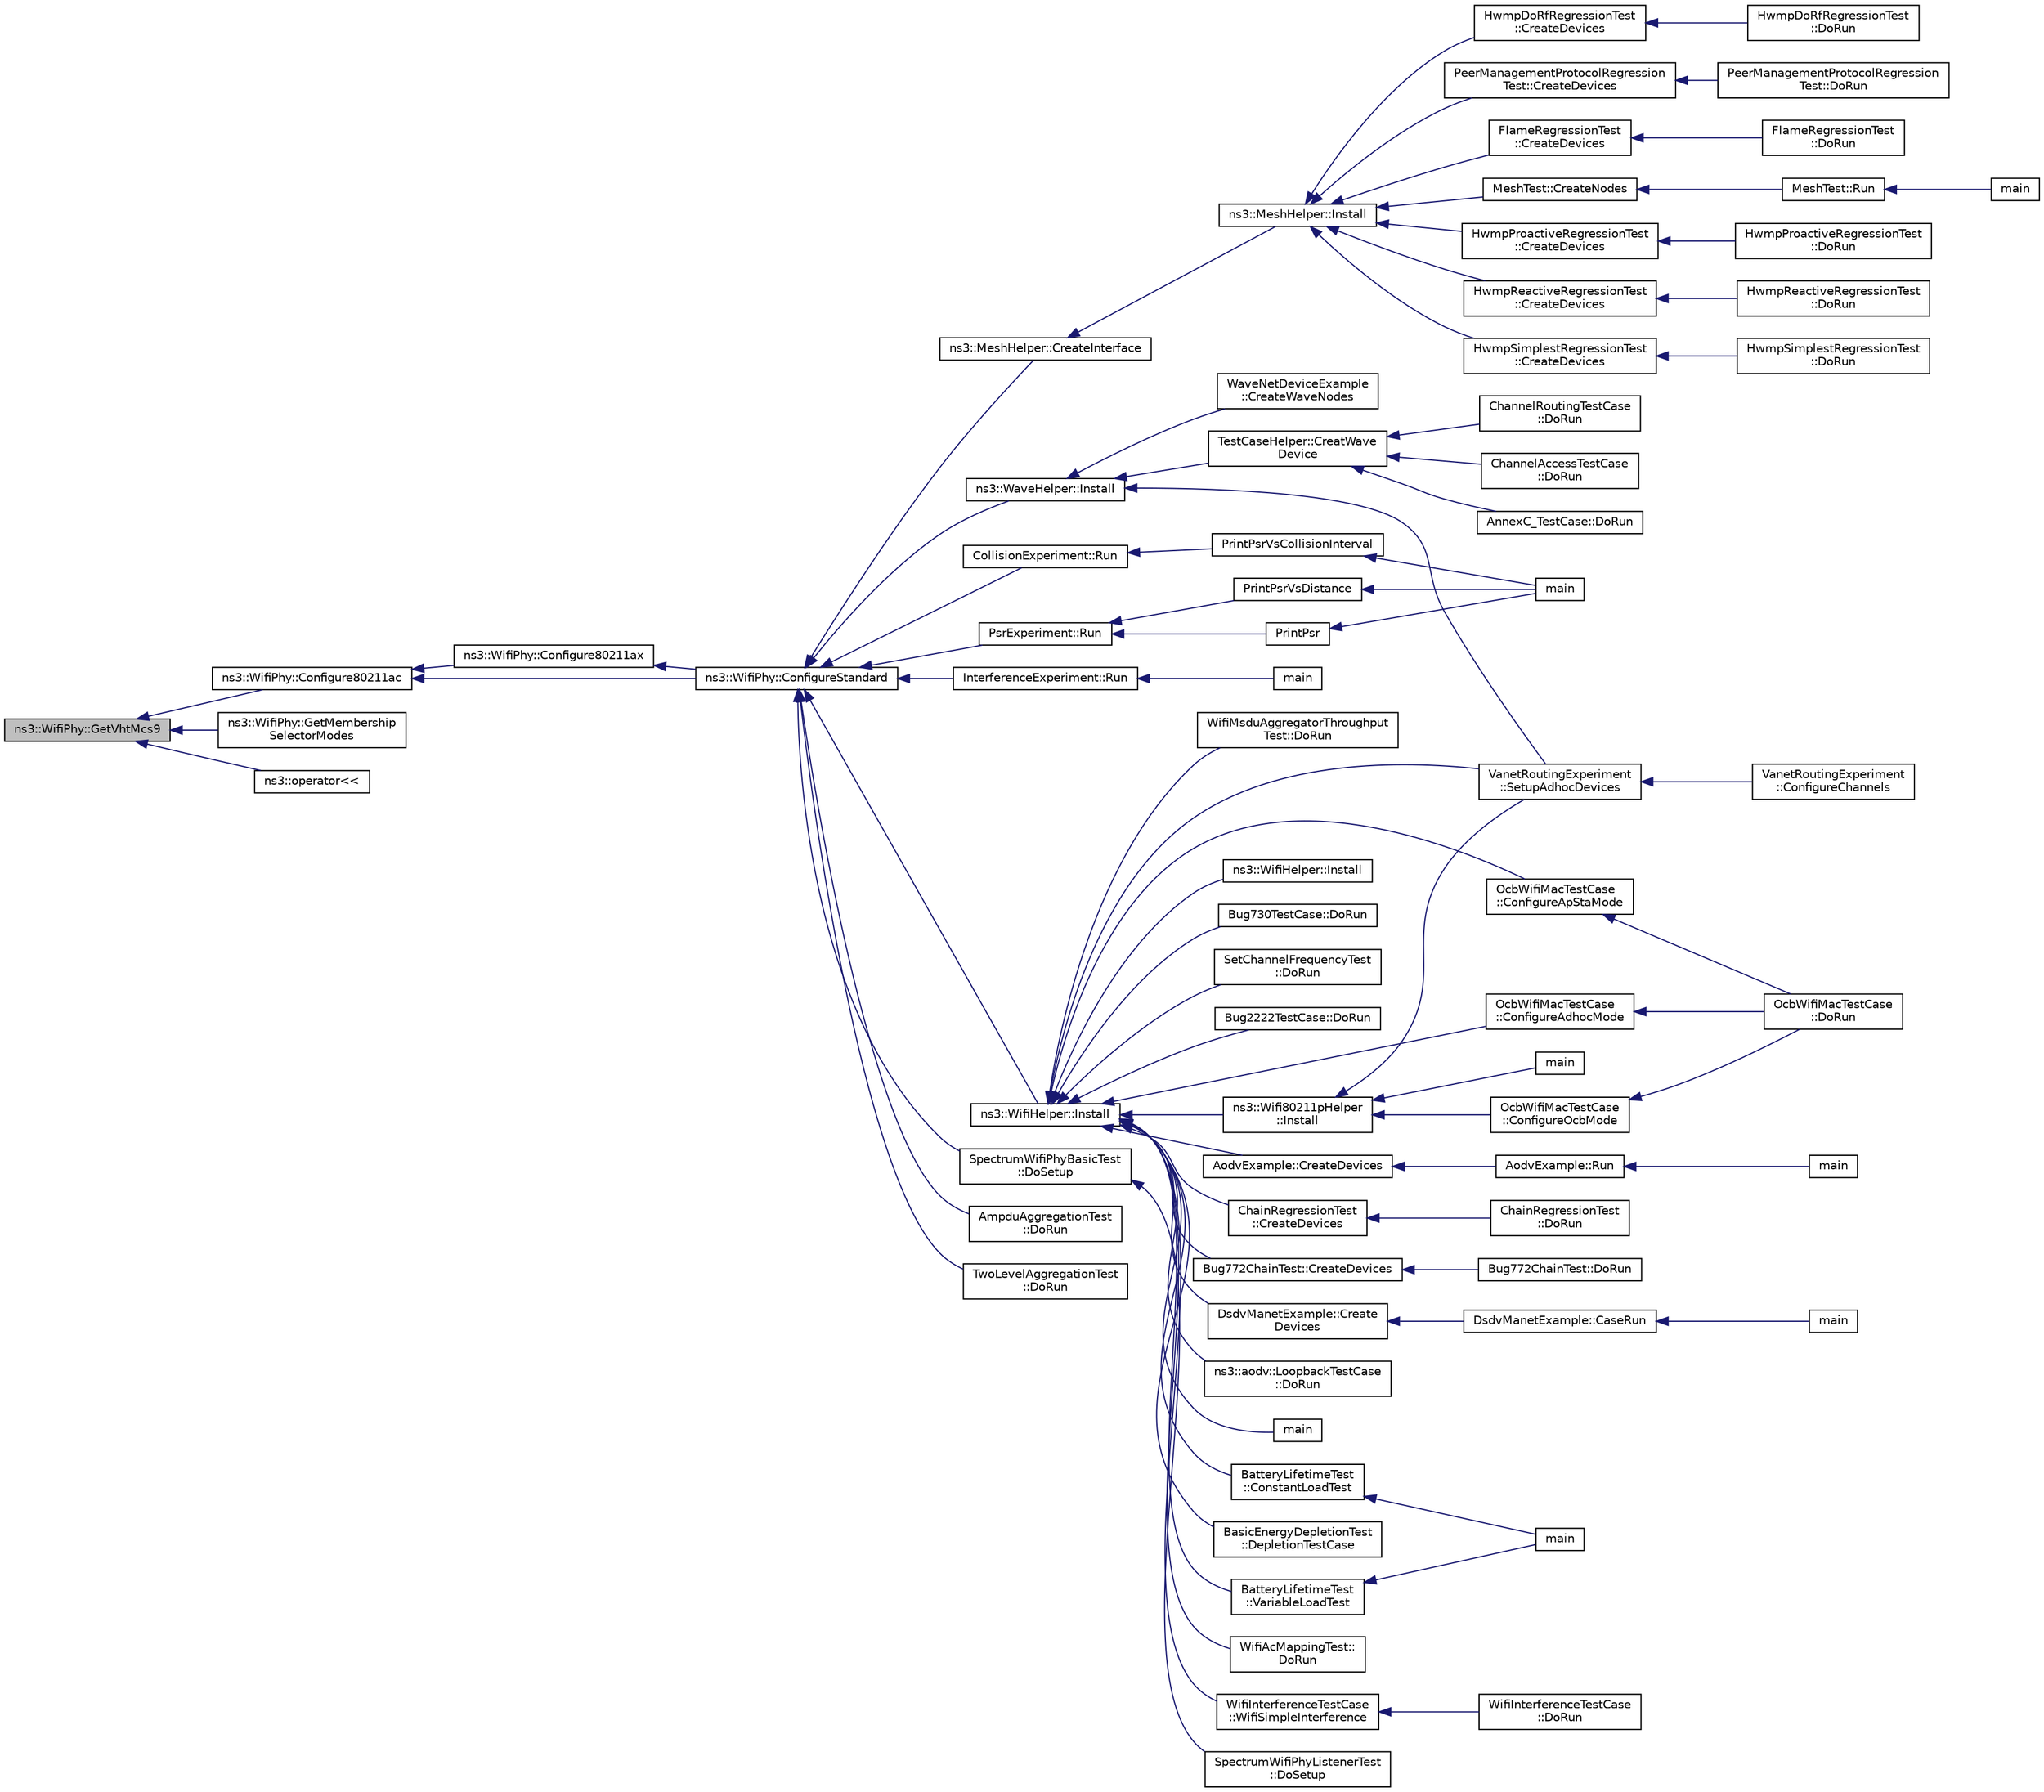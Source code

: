 digraph "ns3::WifiPhy::GetVhtMcs9"
{
  edge [fontname="Helvetica",fontsize="10",labelfontname="Helvetica",labelfontsize="10"];
  node [fontname="Helvetica",fontsize="10",shape=record];
  rankdir="LR";
  Node1 [label="ns3::WifiPhy::GetVhtMcs9",height=0.2,width=0.4,color="black", fillcolor="grey75", style="filled", fontcolor="black"];
  Node1 -> Node2 [dir="back",color="midnightblue",fontsize="10",style="solid"];
  Node2 [label="ns3::WifiPhy::Configure80211ac",height=0.2,width=0.4,color="black", fillcolor="white", style="filled",URL="$d6/d5a/classns3_1_1WifiPhy.html#a9023b105175409e6dde1281cc6584cf3"];
  Node2 -> Node3 [dir="back",color="midnightblue",fontsize="10",style="solid"];
  Node3 [label="ns3::WifiPhy::Configure80211ax",height=0.2,width=0.4,color="black", fillcolor="white", style="filled",URL="$d6/d5a/classns3_1_1WifiPhy.html#adcda370490dc230a5c737c7a83de9bcd"];
  Node3 -> Node4 [dir="back",color="midnightblue",fontsize="10",style="solid"];
  Node4 [label="ns3::WifiPhy::ConfigureStandard",height=0.2,width=0.4,color="black", fillcolor="white", style="filled",URL="$d6/d5a/classns3_1_1WifiPhy.html#aeafbea9bd8c1ae20f85584f55d868d23"];
  Node4 -> Node5 [dir="back",color="midnightblue",fontsize="10",style="solid"];
  Node5 [label="ns3::MeshHelper::CreateInterface",height=0.2,width=0.4,color="black", fillcolor="white", style="filled",URL="$dd/dd0/classns3_1_1MeshHelper.html#accb4af36cfa3563ff53aa8a3dc085d94"];
  Node5 -> Node6 [dir="back",color="midnightblue",fontsize="10",style="solid"];
  Node6 [label="ns3::MeshHelper::Install",height=0.2,width=0.4,color="black", fillcolor="white", style="filled",URL="$dd/dd0/classns3_1_1MeshHelper.html#a7b33f6ca7b6842b3def4479bc7526f2c",tooltip="Install 802.11s mesh device & protocols on given node list. "];
  Node6 -> Node7 [dir="back",color="midnightblue",fontsize="10",style="solid"];
  Node7 [label="MeshTest::CreateNodes",height=0.2,width=0.4,color="black", fillcolor="white", style="filled",URL="$da/dd3/classMeshTest.html#aa1eb18d555ebcf925e9bdc13e4e57ee0",tooltip="Create nodes and setup their mobility. "];
  Node7 -> Node8 [dir="back",color="midnightblue",fontsize="10",style="solid"];
  Node8 [label="MeshTest::Run",height=0.2,width=0.4,color="black", fillcolor="white", style="filled",URL="$da/dd3/classMeshTest.html#aef875ab767a18a8732de07aea724681c",tooltip="Run test. "];
  Node8 -> Node9 [dir="back",color="midnightblue",fontsize="10",style="solid"];
  Node9 [label="main",height=0.2,width=0.4,color="black", fillcolor="white", style="filled",URL="$d7/d40/mesh_8cc.html#a0ddf1224851353fc92bfbff6f499fa97"];
  Node6 -> Node10 [dir="back",color="midnightblue",fontsize="10",style="solid"];
  Node10 [label="HwmpProactiveRegressionTest\l::CreateDevices",height=0.2,width=0.4,color="black", fillcolor="white", style="filled",URL="$d2/d20/classHwmpProactiveRegressionTest.html#a98c6ff2361a7a5065ebf14089edc5bad",tooltip="Create devices function. "];
  Node10 -> Node11 [dir="back",color="midnightblue",fontsize="10",style="solid"];
  Node11 [label="HwmpProactiveRegressionTest\l::DoRun",height=0.2,width=0.4,color="black", fillcolor="white", style="filled",URL="$d2/d20/classHwmpProactiveRegressionTest.html#ad000db534766301050336560b08b531e",tooltip="Implementation to actually run this TestCase. "];
  Node6 -> Node12 [dir="back",color="midnightblue",fontsize="10",style="solid"];
  Node12 [label="HwmpReactiveRegressionTest\l::CreateDevices",height=0.2,width=0.4,color="black", fillcolor="white", style="filled",URL="$d2/dcc/classHwmpReactiveRegressionTest.html#a8b288a6801baae1e65f87de7eb0352a4",tooltip="Create devices function. "];
  Node12 -> Node13 [dir="back",color="midnightblue",fontsize="10",style="solid"];
  Node13 [label="HwmpReactiveRegressionTest\l::DoRun",height=0.2,width=0.4,color="black", fillcolor="white", style="filled",URL="$d2/dcc/classHwmpReactiveRegressionTest.html#ae66a095a74ef4e2cbdfc0d042b50e63c",tooltip="Implementation to actually run this TestCase. "];
  Node6 -> Node14 [dir="back",color="midnightblue",fontsize="10",style="solid"];
  Node14 [label="HwmpSimplestRegressionTest\l::CreateDevices",height=0.2,width=0.4,color="black", fillcolor="white", style="filled",URL="$de/daa/classHwmpSimplestRegressionTest.html#a6866a6d6b0b93241ec0f0c29ef61fd39",tooltip="Create devices function. "];
  Node14 -> Node15 [dir="back",color="midnightblue",fontsize="10",style="solid"];
  Node15 [label="HwmpSimplestRegressionTest\l::DoRun",height=0.2,width=0.4,color="black", fillcolor="white", style="filled",URL="$de/daa/classHwmpSimplestRegressionTest.html#a66060eab1ba10620e724e97901e03168",tooltip="Implementation to actually run this TestCase. "];
  Node6 -> Node16 [dir="back",color="midnightblue",fontsize="10",style="solid"];
  Node16 [label="HwmpDoRfRegressionTest\l::CreateDevices",height=0.2,width=0.4,color="black", fillcolor="white", style="filled",URL="$d2/dbe/classHwmpDoRfRegressionTest.html#a55abac18467e059d3c39fa0de53bc436",tooltip="Create devices function. "];
  Node16 -> Node17 [dir="back",color="midnightblue",fontsize="10",style="solid"];
  Node17 [label="HwmpDoRfRegressionTest\l::DoRun",height=0.2,width=0.4,color="black", fillcolor="white", style="filled",URL="$d2/dbe/classHwmpDoRfRegressionTest.html#a31af438e94ab7ed25d9837a3f47f77b0",tooltip="Implementation to actually run this TestCase. "];
  Node6 -> Node18 [dir="back",color="midnightblue",fontsize="10",style="solid"];
  Node18 [label="PeerManagementProtocolRegression\lTest::CreateDevices",height=0.2,width=0.4,color="black", fillcolor="white", style="filled",URL="$d3/d4d/classPeerManagementProtocolRegressionTest.html#a045b489f508afaecc5b5abb9d3513918",tooltip="Create devices function. "];
  Node18 -> Node19 [dir="back",color="midnightblue",fontsize="10",style="solid"];
  Node19 [label="PeerManagementProtocolRegression\lTest::DoRun",height=0.2,width=0.4,color="black", fillcolor="white", style="filled",URL="$d3/d4d/classPeerManagementProtocolRegressionTest.html#aff79851d62fd61dfc7f225565465b0b4",tooltip="Implementation to actually run this TestCase. "];
  Node6 -> Node20 [dir="back",color="midnightblue",fontsize="10",style="solid"];
  Node20 [label="FlameRegressionTest\l::CreateDevices",height=0.2,width=0.4,color="black", fillcolor="white", style="filled",URL="$d7/dd4/classFlameRegressionTest.html#aeee4af77af2814f7339f204135cc2733",tooltip="Creat devices function. "];
  Node20 -> Node21 [dir="back",color="midnightblue",fontsize="10",style="solid"];
  Node21 [label="FlameRegressionTest\l::DoRun",height=0.2,width=0.4,color="black", fillcolor="white", style="filled",URL="$d7/dd4/classFlameRegressionTest.html#aa1cc862bafd9d367a75cc42c9779b603",tooltip="Implementation to actually run this TestCase. "];
  Node4 -> Node22 [dir="back",color="midnightblue",fontsize="10",style="solid"];
  Node22 [label="ns3::WaveHelper::Install",height=0.2,width=0.4,color="black", fillcolor="white", style="filled",URL="$db/def/classns3_1_1WaveHelper.html#aed0008e7f56ba14868356b45dd4eab81"];
  Node22 -> Node23 [dir="back",color="midnightblue",fontsize="10",style="solid"];
  Node23 [label="VanetRoutingExperiment\l::SetupAdhocDevices",height=0.2,width=0.4,color="black", fillcolor="white", style="filled",URL="$d7/d1b/classVanetRoutingExperiment.html#a8de4279cfaf91886970596e9ba8a4a75",tooltip="Set up the adhoc devices. "];
  Node23 -> Node24 [dir="back",color="midnightblue",fontsize="10",style="solid"];
  Node24 [label="VanetRoutingExperiment\l::ConfigureChannels",height=0.2,width=0.4,color="black", fillcolor="white", style="filled",URL="$d7/d1b/classVanetRoutingExperiment.html#adcb4d2d4146919dc6f2cbdc183068e6a",tooltip="Configure channels. "];
  Node22 -> Node25 [dir="back",color="midnightblue",fontsize="10",style="solid"];
  Node25 [label="WaveNetDeviceExample\l::CreateWaveNodes",height=0.2,width=0.4,color="black", fillcolor="white", style="filled",URL="$d2/dcc/classWaveNetDeviceExample.html#a825285810121c865230f6fafe6428081",tooltip="Create WAVE nodes function. "];
  Node22 -> Node26 [dir="back",color="midnightblue",fontsize="10",style="solid"];
  Node26 [label="TestCaseHelper::CreatWave\lDevice",height=0.2,width=0.4,color="black", fillcolor="white", style="filled",URL="$da/df5/classTestCaseHelper.html#a24337801fa036883111fa1968606b57e"];
  Node26 -> Node27 [dir="back",color="midnightblue",fontsize="10",style="solid"];
  Node27 [label="ChannelRoutingTestCase\l::DoRun",height=0.2,width=0.4,color="black", fillcolor="white", style="filled",URL="$dc/db5/classChannelRoutingTestCase.html#ab0f86da402dbe311e3ebb5915ffe7e85",tooltip="Implementation to actually run this TestCase. "];
  Node26 -> Node28 [dir="back",color="midnightblue",fontsize="10",style="solid"];
  Node28 [label="ChannelAccessTestCase\l::DoRun",height=0.2,width=0.4,color="black", fillcolor="white", style="filled",URL="$d3/d75/classChannelAccessTestCase.html#ad3169383a172cbaf1ed6b94adbe9d33a",tooltip="Implementation to actually run this TestCase. "];
  Node26 -> Node29 [dir="back",color="midnightblue",fontsize="10",style="solid"];
  Node29 [label="AnnexC_TestCase::DoRun",height=0.2,width=0.4,color="black", fillcolor="white", style="filled",URL="$dd/d0f/classAnnexC__TestCase.html#a7b68ef07f88bcfece999dafba55020fa",tooltip="Implementation to actually run this TestCase. "];
  Node4 -> Node30 [dir="back",color="midnightblue",fontsize="10",style="solid"];
  Node30 [label="InterferenceExperiment::Run",height=0.2,width=0.4,color="black", fillcolor="white", style="filled",URL="$dd/d97/classInterferenceExperiment.html#ae31524d224c311c36d8b1dd5fcc9f269"];
  Node30 -> Node31 [dir="back",color="midnightblue",fontsize="10",style="solid"];
  Node31 [label="main",height=0.2,width=0.4,color="black", fillcolor="white", style="filled",URL="$dd/daf/test-interference-helper_8cc.html#a0ddf1224851353fc92bfbff6f499fa97"];
  Node4 -> Node32 [dir="back",color="midnightblue",fontsize="10",style="solid"];
  Node32 [label="PsrExperiment::Run",height=0.2,width=0.4,color="black", fillcolor="white", style="filled",URL="$dd/de8/classPsrExperiment.html#abf2ccba462f7c6741034fcadcdd45900"];
  Node32 -> Node33 [dir="back",color="midnightblue",fontsize="10",style="solid"];
  Node33 [label="PrintPsr",height=0.2,width=0.4,color="black", fillcolor="white", style="filled",URL="$d6/ddc/wifi-phy-test_8cc.html#a42c1d9e27262bb5d89d810ed801256a4"];
  Node33 -> Node34 [dir="back",color="midnightblue",fontsize="10",style="solid"];
  Node34 [label="main",height=0.2,width=0.4,color="black", fillcolor="white", style="filled",URL="$d6/ddc/wifi-phy-test_8cc.html#a0ddf1224851353fc92bfbff6f499fa97"];
  Node32 -> Node35 [dir="back",color="midnightblue",fontsize="10",style="solid"];
  Node35 [label="PrintPsrVsDistance",height=0.2,width=0.4,color="black", fillcolor="white", style="filled",URL="$d6/ddc/wifi-phy-test_8cc.html#abd961820fb9558c644885450fb13fb6d"];
  Node35 -> Node34 [dir="back",color="midnightblue",fontsize="10",style="solid"];
  Node4 -> Node36 [dir="back",color="midnightblue",fontsize="10",style="solid"];
  Node36 [label="CollisionExperiment::Run",height=0.2,width=0.4,color="black", fillcolor="white", style="filled",URL="$d3/d3a/classCollisionExperiment.html#ac198174601167b9d057c99f1f8071dd0"];
  Node36 -> Node37 [dir="back",color="midnightblue",fontsize="10",style="solid"];
  Node37 [label="PrintPsrVsCollisionInterval",height=0.2,width=0.4,color="black", fillcolor="white", style="filled",URL="$d6/ddc/wifi-phy-test_8cc.html#aab44d6a0275b5772fc749d381feea8ab"];
  Node37 -> Node34 [dir="back",color="midnightblue",fontsize="10",style="solid"];
  Node4 -> Node38 [dir="back",color="midnightblue",fontsize="10",style="solid"];
  Node38 [label="ns3::WifiHelper::Install",height=0.2,width=0.4,color="black", fillcolor="white", style="filled",URL="$dc/d1d/classns3_1_1WifiHelper.html#a451b3d33fa1497c22f06c5451f57a127"];
  Node38 -> Node39 [dir="back",color="midnightblue",fontsize="10",style="solid"];
  Node39 [label="AodvExample::CreateDevices",height=0.2,width=0.4,color="black", fillcolor="white", style="filled",URL="$d7/db6/classAodvExample.html#a0e9be9e9b05169dfe7d440ac2dfa3252"];
  Node39 -> Node40 [dir="back",color="midnightblue",fontsize="10",style="solid"];
  Node40 [label="AodvExample::Run",height=0.2,width=0.4,color="black", fillcolor="white", style="filled",URL="$d7/db6/classAodvExample.html#a954ace72fd69c0a09193047d33d9ad61",tooltip="Run simulation. "];
  Node40 -> Node41 [dir="back",color="midnightblue",fontsize="10",style="solid"];
  Node41 [label="main",height=0.2,width=0.4,color="black", fillcolor="white", style="filled",URL="$d4/de9/aodv_8cc.html#a3c04138a5bfe5d72780bb7e82a18e627"];
  Node38 -> Node42 [dir="back",color="midnightblue",fontsize="10",style="solid"];
  Node42 [label="ChainRegressionTest\l::CreateDevices",height=0.2,width=0.4,color="black", fillcolor="white", style="filled",URL="$da/d19/classChainRegressionTest.html#ae8b1dd906e3d52a223122c63d236bb19",tooltip="Create devices, install TCP/IP stack and applications. "];
  Node42 -> Node43 [dir="back",color="midnightblue",fontsize="10",style="solid"];
  Node43 [label="ChainRegressionTest\l::DoRun",height=0.2,width=0.4,color="black", fillcolor="white", style="filled",URL="$da/d19/classChainRegressionTest.html#a51aa3cae551407ee6a6f346c30e3cc43",tooltip="Go. "];
  Node38 -> Node44 [dir="back",color="midnightblue",fontsize="10",style="solid"];
  Node44 [label="Bug772ChainTest::CreateDevices",height=0.2,width=0.4,color="black", fillcolor="white", style="filled",URL="$d0/d17/classBug772ChainTest.html#a9dfdee167ab354dd596e13d1a873e50a",tooltip="Create devices, install TCP/IP stack and applications. "];
  Node44 -> Node45 [dir="back",color="midnightblue",fontsize="10",style="solid"];
  Node45 [label="Bug772ChainTest::DoRun",height=0.2,width=0.4,color="black", fillcolor="white", style="filled",URL="$d0/d17/classBug772ChainTest.html#a28c0cb91d146d6b3fdfb86dc8dc1f5b6",tooltip="Go. "];
  Node38 -> Node46 [dir="back",color="midnightblue",fontsize="10",style="solid"];
  Node46 [label="ns3::aodv::LoopbackTestCase\l::DoRun",height=0.2,width=0.4,color="black", fillcolor="white", style="filled",URL="$d2/d8c/classns3_1_1aodv_1_1LoopbackTestCase.html#aa4ecd46f743a971813870cff58563eab",tooltip="Implementation to actually run this TestCase. "];
  Node38 -> Node47 [dir="back",color="midnightblue",fontsize="10",style="solid"];
  Node47 [label="main",height=0.2,width=0.4,color="black", fillcolor="white", style="filled",URL="$d4/d43/nsclick-raw-wlan_8cc.html#a0ddf1224851353fc92bfbff6f499fa97"];
  Node38 -> Node48 [dir="back",color="midnightblue",fontsize="10",style="solid"];
  Node48 [label="DsdvManetExample::Create\lDevices",height=0.2,width=0.4,color="black", fillcolor="white", style="filled",URL="$d3/d2a/classDsdvManetExample.html#a9fb80e0db3a88ca03cf832331cfc89ba"];
  Node48 -> Node49 [dir="back",color="midnightblue",fontsize="10",style="solid"];
  Node49 [label="DsdvManetExample::CaseRun",height=0.2,width=0.4,color="black", fillcolor="white", style="filled",URL="$d3/d2a/classDsdvManetExample.html#aa61b3622afce14d04f2cf656fba31f4d"];
  Node49 -> Node50 [dir="back",color="midnightblue",fontsize="10",style="solid"];
  Node50 [label="main",height=0.2,width=0.4,color="black", fillcolor="white", style="filled",URL="$db/d1e/dsdv-manet_8cc.html#a3c04138a5bfe5d72780bb7e82a18e627"];
  Node38 -> Node51 [dir="back",color="midnightblue",fontsize="10",style="solid"];
  Node51 [label="BasicEnergyDepletionTest\l::DepletionTestCase",height=0.2,width=0.4,color="black", fillcolor="white", style="filled",URL="$d0/d83/classBasicEnergyDepletionTest.html#a933f0ff2e50a5dc64b4312619405a05a"];
  Node38 -> Node52 [dir="back",color="midnightblue",fontsize="10",style="solid"];
  Node52 [label="BatteryLifetimeTest\l::ConstantLoadTest",height=0.2,width=0.4,color="black", fillcolor="white", style="filled",URL="$dd/d15/classBatteryLifetimeTest.html#a5cfb6c588872035454feb525491b1d52"];
  Node52 -> Node53 [dir="back",color="midnightblue",fontsize="10",style="solid"];
  Node53 [label="main",height=0.2,width=0.4,color="black", fillcolor="white", style="filled",URL="$d2/d24/rv-battery-model-test_8cc.html#a3c04138a5bfe5d72780bb7e82a18e627"];
  Node38 -> Node54 [dir="back",color="midnightblue",fontsize="10",style="solid"];
  Node54 [label="BatteryLifetimeTest\l::VariableLoadTest",height=0.2,width=0.4,color="black", fillcolor="white", style="filled",URL="$dd/d15/classBatteryLifetimeTest.html#aa6d0fb55387831f97d9834c47abfd669"];
  Node54 -> Node53 [dir="back",color="midnightblue",fontsize="10",style="solid"];
  Node38 -> Node55 [dir="back",color="midnightblue",fontsize="10",style="solid"];
  Node55 [label="WifiAcMappingTest::\lDoRun",height=0.2,width=0.4,color="black", fillcolor="white", style="filled",URL="$dd/dd2/classWifiAcMappingTest.html#ae0d828d29768d59590210d2f1bf8a552",tooltip="Implementation to actually run this TestCase. "];
  Node38 -> Node56 [dir="back",color="midnightblue",fontsize="10",style="solid"];
  Node56 [label="WifiInterferenceTestCase\l::WifiSimpleInterference",height=0.2,width=0.4,color="black", fillcolor="white", style="filled",URL="$dc/d37/classWifiInterferenceTestCase.html#a360c9c443551246707b58ee879c37a5a"];
  Node56 -> Node57 [dir="back",color="midnightblue",fontsize="10",style="solid"];
  Node57 [label="WifiInterferenceTestCase\l::DoRun",height=0.2,width=0.4,color="black", fillcolor="white", style="filled",URL="$dc/d37/classWifiInterferenceTestCase.html#a1823c61fbe424309cf15e81ee03f398a",tooltip="Implementation to actually run this TestCase. "];
  Node38 -> Node58 [dir="back",color="midnightblue",fontsize="10",style="solid"];
  Node58 [label="WifiMsduAggregatorThroughput\lTest::DoRun",height=0.2,width=0.4,color="black", fillcolor="white", style="filled",URL="$da/de8/classWifiMsduAggregatorThroughputTest.html#a7c7ee21528f8d3c13238b6e9455b03f4",tooltip="Implementation to actually run this TestCase. "];
  Node38 -> Node23 [dir="back",color="midnightblue",fontsize="10",style="solid"];
  Node38 -> Node59 [dir="back",color="midnightblue",fontsize="10",style="solid"];
  Node59 [label="ns3::Wifi80211pHelper\l::Install",height=0.2,width=0.4,color="black", fillcolor="white", style="filled",URL="$d4/d44/classns3_1_1Wifi80211pHelper.html#a7c72c82947837e274fb09c36dec75d21"];
  Node59 -> Node23 [dir="back",color="midnightblue",fontsize="10",style="solid"];
  Node59 -> Node60 [dir="back",color="midnightblue",fontsize="10",style="solid"];
  Node60 [label="main",height=0.2,width=0.4,color="black", fillcolor="white", style="filled",URL="$d7/de9/wave-simple-80211p_8cc.html#a0ddf1224851353fc92bfbff6f499fa97"];
  Node59 -> Node61 [dir="back",color="midnightblue",fontsize="10",style="solid"];
  Node61 [label="OcbWifiMacTestCase\l::ConfigureOcbMode",height=0.2,width=0.4,color="black", fillcolor="white", style="filled",URL="$d1/dd6/classOcbWifiMacTestCase.html#add1a92f13aa427098d671fb52200f2d6"];
  Node61 -> Node62 [dir="back",color="midnightblue",fontsize="10",style="solid"];
  Node62 [label="OcbWifiMacTestCase\l::DoRun",height=0.2,width=0.4,color="black", fillcolor="white", style="filled",URL="$d1/dd6/classOcbWifiMacTestCase.html#a730877f90008a4a4e7fd547f964f0f08"];
  Node38 -> Node63 [dir="back",color="midnightblue",fontsize="10",style="solid"];
  Node63 [label="OcbWifiMacTestCase\l::ConfigureApStaMode",height=0.2,width=0.4,color="black", fillcolor="white", style="filled",URL="$d1/dd6/classOcbWifiMacTestCase.html#a5869f3d6cdd3e86ceacfead2a4208546"];
  Node63 -> Node62 [dir="back",color="midnightblue",fontsize="10",style="solid"];
  Node38 -> Node64 [dir="back",color="midnightblue",fontsize="10",style="solid"];
  Node64 [label="OcbWifiMacTestCase\l::ConfigureAdhocMode",height=0.2,width=0.4,color="black", fillcolor="white", style="filled",URL="$d1/dd6/classOcbWifiMacTestCase.html#ab3c7899bb00af1e0ad1897f9ae74cdd0"];
  Node64 -> Node62 [dir="back",color="midnightblue",fontsize="10",style="solid"];
  Node38 -> Node65 [dir="back",color="midnightblue",fontsize="10",style="solid"];
  Node65 [label="ns3::WifiHelper::Install",height=0.2,width=0.4,color="black", fillcolor="white", style="filled",URL="$dc/d1d/classns3_1_1WifiHelper.html#a39585091dec52dfa878f88f91431277c"];
  Node38 -> Node66 [dir="back",color="midnightblue",fontsize="10",style="solid"];
  Node66 [label="Bug730TestCase::DoRun",height=0.2,width=0.4,color="black", fillcolor="white", style="filled",URL="$d6/de4/classBug730TestCase.html#a9c8853ac24b9200f16c7993ec8df8eda",tooltip="Implementation to actually run this TestCase. "];
  Node38 -> Node67 [dir="back",color="midnightblue",fontsize="10",style="solid"];
  Node67 [label="SetChannelFrequencyTest\l::DoRun",height=0.2,width=0.4,color="black", fillcolor="white", style="filled",URL="$d0/d17/classSetChannelFrequencyTest.html#a05984ce2c264229592bed4981ff05518",tooltip="Implementation to actually run this TestCase. "];
  Node38 -> Node68 [dir="back",color="midnightblue",fontsize="10",style="solid"];
  Node68 [label="Bug2222TestCase::DoRun",height=0.2,width=0.4,color="black", fillcolor="white", style="filled",URL="$d7/de4/classBug2222TestCase.html#a5e36f50efb283abb1802a04946d11bd0",tooltip="Implementation to actually run this TestCase. "];
  Node4 -> Node69 [dir="back",color="midnightblue",fontsize="10",style="solid"];
  Node69 [label="SpectrumWifiPhyBasicTest\l::DoSetup",height=0.2,width=0.4,color="black", fillcolor="white", style="filled",URL="$df/d29/classSpectrumWifiPhyBasicTest.html#a34f2cbd2cf4e0fb06ef96efe8afc8bdd",tooltip="Implementation to do any local setup required for this TestCase. "];
  Node69 -> Node70 [dir="back",color="midnightblue",fontsize="10",style="solid"];
  Node70 [label="SpectrumWifiPhyListenerTest\l::DoSetup",height=0.2,width=0.4,color="black", fillcolor="white", style="filled",URL="$de/d82/classSpectrumWifiPhyListenerTest.html#a2649c02c0afb6632b514e9f81ad77cb9",tooltip="Implementation to do any local setup required for this TestCase. "];
  Node4 -> Node71 [dir="back",color="midnightblue",fontsize="10",style="solid"];
  Node71 [label="AmpduAggregationTest\l::DoRun",height=0.2,width=0.4,color="black", fillcolor="white", style="filled",URL="$d2/db5/classAmpduAggregationTest.html#a7414dc8d4dd982ab4c1eaadb5b2c693d",tooltip="Implementation to actually run this TestCase. "];
  Node4 -> Node72 [dir="back",color="midnightblue",fontsize="10",style="solid"];
  Node72 [label="TwoLevelAggregationTest\l::DoRun",height=0.2,width=0.4,color="black", fillcolor="white", style="filled",URL="$db/d72/classTwoLevelAggregationTest.html#a40c6f5f8be6c48673d0bfd218d95afe0",tooltip="Implementation to actually run this TestCase. "];
  Node2 -> Node4 [dir="back",color="midnightblue",fontsize="10",style="solid"];
  Node1 -> Node73 [dir="back",color="midnightblue",fontsize="10",style="solid"];
  Node73 [label="ns3::WifiPhy::GetMembership\lSelectorModes",height=0.2,width=0.4,color="black", fillcolor="white", style="filled",URL="$d6/d5a/classns3_1_1WifiPhy.html#a364d5c384738aee9227c816d9d4456da"];
  Node1 -> Node74 [dir="back",color="midnightblue",fontsize="10",style="solid"];
  Node74 [label="ns3::operator\<\<",height=0.2,width=0.4,color="black", fillcolor="white", style="filled",URL="$d7/d2e/namespacens3.html#ae18ddf3b1710eb0457373ad6b369c19e"];
}
